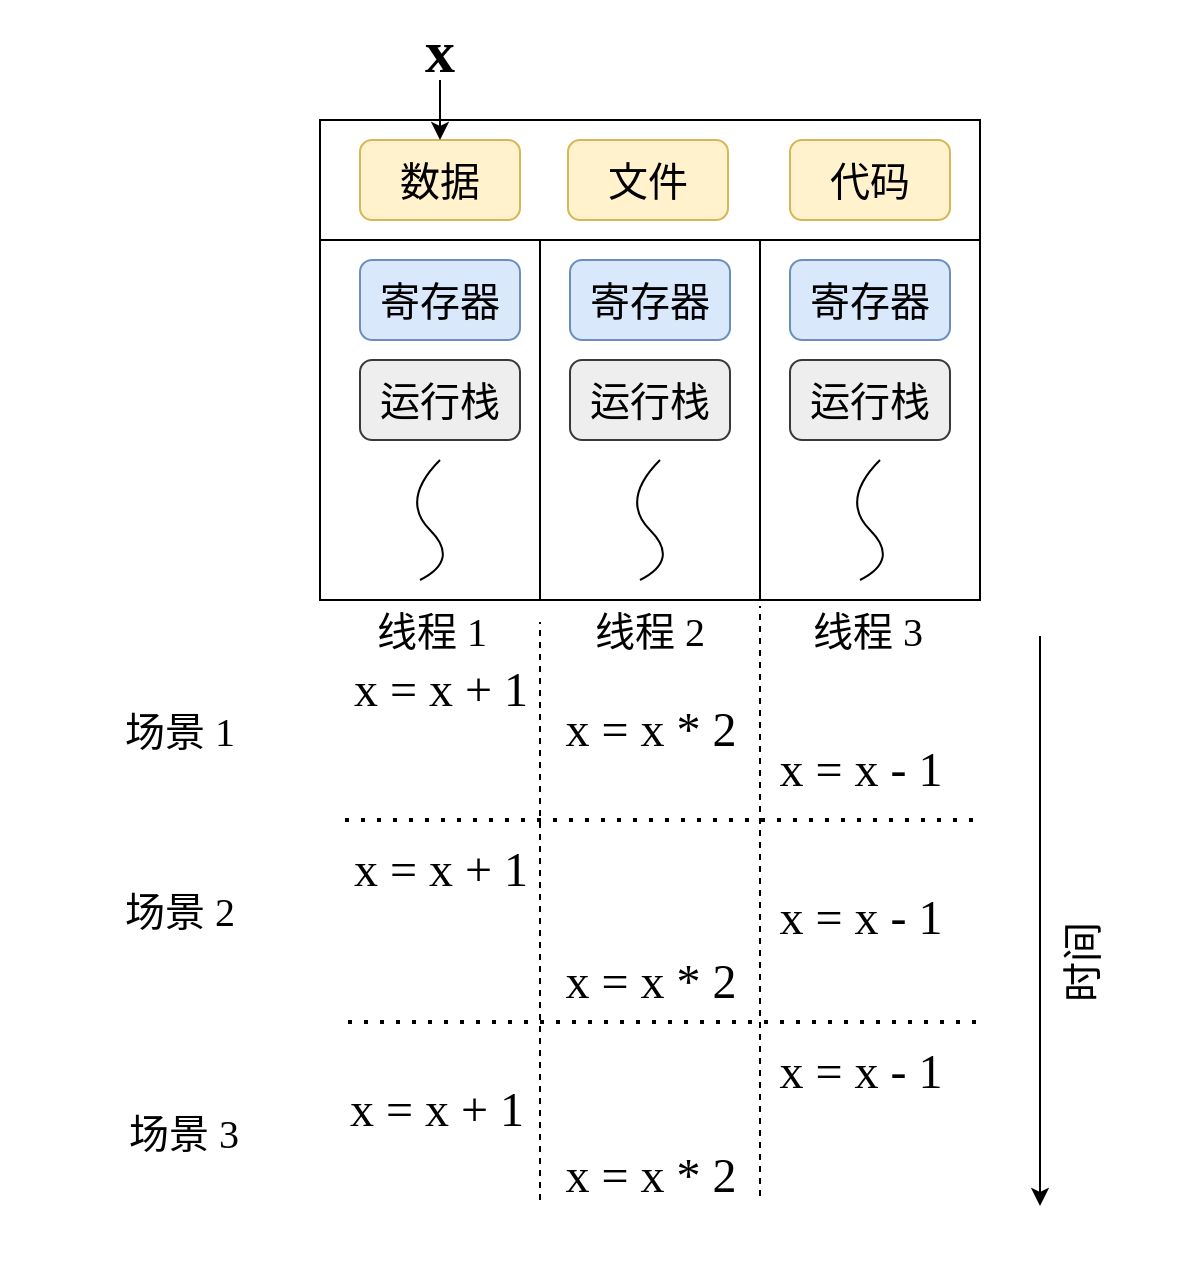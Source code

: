 <mxfile version="22.1.18" type="device">
  <diagram id="UhzK1AIhe0oO3-u0Gy6v" name="第 1 页">
    <mxGraphModel dx="852" dy="532" grid="1" gridSize="10" guides="1" tooltips="1" connect="1" arrows="1" fold="1" page="1" pageScale="1" pageWidth="827" pageHeight="1169" math="0" shadow="0">
      <root>
        <mxCell id="0" />
        <mxCell id="1" parent="0" />
        <mxCell id="iqEfgVCbGIMP_JqKIU7O-1" value="" style="rounded=0;whiteSpace=wrap;html=1;strokeColor=none;fillColor=none;" parent="1" vertex="1">
          <mxGeometry x="80" y="60" width="600" height="640" as="geometry" />
        </mxCell>
        <mxCell id="kAfg0jahAlVaeJuu0UPe-10" value="" style="rounded=0;whiteSpace=wrap;html=1;fontSize=18;fillColor=none;fontFamily=Times New Roman;" parent="1" vertex="1">
          <mxGeometry x="460" y="180" width="110" height="180" as="geometry" />
        </mxCell>
        <mxCell id="kAfg0jahAlVaeJuu0UPe-7" value="" style="rounded=0;whiteSpace=wrap;html=1;fontSize=18;fillColor=none;fontFamily=Times New Roman;" parent="1" vertex="1">
          <mxGeometry x="240" y="180" width="110" height="180" as="geometry" />
        </mxCell>
        <mxCell id="kAfg0jahAlVaeJuu0UPe-1" value="" style="rounded=0;whiteSpace=wrap;html=1;fillColor=none;fontFamily=Times New Roman;" parent="1" vertex="1">
          <mxGeometry x="240" y="120" width="330" height="240" as="geometry" />
        </mxCell>
        <mxCell id="kAfg0jahAlVaeJuu0UPe-2" value="" style="rounded=0;whiteSpace=wrap;html=1;fillColor=none;fontFamily=Times New Roman;" parent="1" vertex="1">
          <mxGeometry x="240" y="120" width="330" height="60" as="geometry" />
        </mxCell>
        <mxCell id="kAfg0jahAlVaeJuu0UPe-4" value="数据" style="rounded=1;whiteSpace=wrap;html=1;fillColor=#fff2cc;strokeColor=#d6b656;fontSize=20;fontFamily=Times New Roman;" parent="1" vertex="1">
          <mxGeometry x="260" y="130" width="80" height="40" as="geometry" />
        </mxCell>
        <mxCell id="kAfg0jahAlVaeJuu0UPe-5" value="文件" style="rounded=1;whiteSpace=wrap;html=1;fillColor=#fff2cc;strokeColor=#d6b656;fontSize=20;fontFamily=Times New Roman;" parent="1" vertex="1">
          <mxGeometry x="364" y="130" width="80" height="40" as="geometry" />
        </mxCell>
        <mxCell id="kAfg0jahAlVaeJuu0UPe-6" value="" style="curved=1;endArrow=none;html=1;rounded=0;fontSize=18;endFill=0;fontFamily=Times New Roman;" parent="1" edge="1">
          <mxGeometry width="50" height="50" relative="1" as="geometry">
            <mxPoint x="290" y="350" as="sourcePoint" />
            <mxPoint x="300" y="290" as="targetPoint" />
            <Array as="points">
              <mxPoint x="310" y="340" />
              <mxPoint x="280" y="310" />
            </Array>
          </mxGeometry>
        </mxCell>
        <mxCell id="kAfg0jahAlVaeJuu0UPe-8" value="代码" style="rounded=1;whiteSpace=wrap;html=1;fillColor=#fff2cc;strokeColor=#d6b656;fontSize=20;fontFamily=Times New Roman;" parent="1" vertex="1">
          <mxGeometry x="475" y="130" width="80" height="40" as="geometry" />
        </mxCell>
        <mxCell id="kAfg0jahAlVaeJuu0UPe-9" value="" style="rounded=0;whiteSpace=wrap;html=1;fontSize=18;fillColor=none;fontFamily=Times New Roman;" parent="1" vertex="1">
          <mxGeometry x="350" y="180" width="110" height="180" as="geometry" />
        </mxCell>
        <mxCell id="kAfg0jahAlVaeJuu0UPe-11" value="" style="curved=1;endArrow=none;html=1;rounded=0;fontSize=18;endFill=0;fontFamily=Times New Roman;" parent="1" edge="1">
          <mxGeometry width="50" height="50" relative="1" as="geometry">
            <mxPoint x="400" y="350" as="sourcePoint" />
            <mxPoint x="410" y="290" as="targetPoint" />
            <Array as="points">
              <mxPoint x="420" y="340" />
              <mxPoint x="390" y="310" />
            </Array>
          </mxGeometry>
        </mxCell>
        <mxCell id="kAfg0jahAlVaeJuu0UPe-12" value="" style="curved=1;endArrow=none;html=1;rounded=0;fontSize=18;endFill=0;fontFamily=Times New Roman;" parent="1" edge="1">
          <mxGeometry width="50" height="50" relative="1" as="geometry">
            <mxPoint x="510" y="350" as="sourcePoint" />
            <mxPoint x="520" y="290" as="targetPoint" />
            <Array as="points">
              <mxPoint x="530" y="340" />
              <mxPoint x="500" y="310" />
            </Array>
          </mxGeometry>
        </mxCell>
        <mxCell id="kAfg0jahAlVaeJuu0UPe-13" value="寄存器" style="rounded=1;whiteSpace=wrap;html=1;fontSize=20;fillColor=#dae8fc;strokeColor=#6c8ebf;fontFamily=Times New Roman;" parent="1" vertex="1">
          <mxGeometry x="260" y="190" width="80" height="40" as="geometry" />
        </mxCell>
        <mxCell id="kAfg0jahAlVaeJuu0UPe-14" value="寄存器" style="rounded=1;whiteSpace=wrap;html=1;fontSize=20;fillColor=#dae8fc;strokeColor=#6c8ebf;fontFamily=Times New Roman;" parent="1" vertex="1">
          <mxGeometry x="365" y="190" width="80" height="40" as="geometry" />
        </mxCell>
        <mxCell id="kAfg0jahAlVaeJuu0UPe-15" value="寄存器" style="rounded=1;whiteSpace=wrap;html=1;fontSize=20;fillColor=#dae8fc;strokeColor=#6c8ebf;fontFamily=Times New Roman;" parent="1" vertex="1">
          <mxGeometry x="475" y="190" width="80" height="40" as="geometry" />
        </mxCell>
        <mxCell id="kAfg0jahAlVaeJuu0UPe-16" value="运行栈" style="rounded=1;whiteSpace=wrap;html=1;fontSize=20;fillColor=#eeeeee;strokeColor=#36393d;fontFamily=Times New Roman;" parent="1" vertex="1">
          <mxGeometry x="260" y="240" width="80" height="40" as="geometry" />
        </mxCell>
        <mxCell id="kAfg0jahAlVaeJuu0UPe-17" value="运行栈" style="rounded=1;whiteSpace=wrap;html=1;fontSize=20;fillColor=#eeeeee;strokeColor=#36393d;fontFamily=Times New Roman;" parent="1" vertex="1">
          <mxGeometry x="365" y="240" width="80" height="40" as="geometry" />
        </mxCell>
        <mxCell id="kAfg0jahAlVaeJuu0UPe-18" value="运行栈" style="rounded=1;whiteSpace=wrap;html=1;fontSize=20;fillColor=#eeeeee;strokeColor=#36393d;fontFamily=Times New Roman;" parent="1" vertex="1">
          <mxGeometry x="475" y="240" width="80" height="40" as="geometry" />
        </mxCell>
        <mxCell id="_CHHR4Vwk50QgDs2RINX-1" value="&lt;font size=&quot;1&quot; style=&quot;&quot;&gt;&lt;b style=&quot;font-size: 30px;&quot;&gt;x&lt;/b&gt;&lt;/font&gt;" style="text;html=1;strokeColor=none;fillColor=none;align=center;verticalAlign=middle;whiteSpace=wrap;rounded=0;fontFamily=Times New Roman;" parent="1" vertex="1">
          <mxGeometry x="270" y="70" width="60" height="30" as="geometry" />
        </mxCell>
        <mxCell id="_CHHR4Vwk50QgDs2RINX-2" value="" style="endArrow=classic;html=1;rounded=0;fontSize=24;exitX=0.5;exitY=1;exitDx=0;exitDy=0;fontFamily=Times New Roman;" parent="1" source="_CHHR4Vwk50QgDs2RINX-1" target="kAfg0jahAlVaeJuu0UPe-4" edge="1">
          <mxGeometry width="50" height="50" relative="1" as="geometry">
            <mxPoint x="10" y="190" as="sourcePoint" />
            <mxPoint x="60" y="140" as="targetPoint" />
          </mxGeometry>
        </mxCell>
        <mxCell id="_CHHR4Vwk50QgDs2RINX-3" value="x = x + 1" style="text;html=1;strokeColor=none;fillColor=none;align=center;verticalAlign=middle;whiteSpace=wrap;rounded=0;fontSize=24;fontFamily=Times New Roman;" parent="1" vertex="1">
          <mxGeometry x="252.5" y="390" width="95" height="30" as="geometry" />
        </mxCell>
        <mxCell id="_CHHR4Vwk50QgDs2RINX-4" value="x = x * 2" style="text;html=1;strokeColor=none;fillColor=none;align=center;verticalAlign=middle;whiteSpace=wrap;rounded=0;fontSize=24;fontFamily=Times New Roman;" parent="1" vertex="1">
          <mxGeometry x="357.5" y="410" width="95" height="30" as="geometry" />
        </mxCell>
        <mxCell id="_CHHR4Vwk50QgDs2RINX-5" value="x = x - 1" style="text;html=1;strokeColor=none;fillColor=none;align=center;verticalAlign=middle;whiteSpace=wrap;rounded=0;fontSize=24;fontFamily=Times New Roman;" parent="1" vertex="1">
          <mxGeometry x="462.5" y="430" width="95" height="30" as="geometry" />
        </mxCell>
        <mxCell id="_CHHR4Vwk50QgDs2RINX-6" value="" style="endArrow=classic;html=1;rounded=0;fontSize=24;fontFamily=Times New Roman;" parent="1" edge="1">
          <mxGeometry width="50" height="50" relative="1" as="geometry">
            <mxPoint x="600" y="378" as="sourcePoint" />
            <mxPoint x="600" y="663" as="targetPoint" />
          </mxGeometry>
        </mxCell>
        <mxCell id="_CHHR4Vwk50QgDs2RINX-7" value="" style="endArrow=none;dashed=1;html=1;rounded=0;fontSize=24;fontFamily=Times New Roman;" parent="1" edge="1">
          <mxGeometry width="50" height="50" relative="1" as="geometry">
            <mxPoint x="350" y="660" as="sourcePoint" />
            <mxPoint x="350" y="371" as="targetPoint" />
          </mxGeometry>
        </mxCell>
        <mxCell id="_CHHR4Vwk50QgDs2RINX-8" value="" style="endArrow=none;dashed=1;html=1;rounded=0;fontSize=24;fontFamily=Times New Roman;" parent="1" edge="1">
          <mxGeometry width="50" height="50" relative="1" as="geometry">
            <mxPoint x="460" y="658" as="sourcePoint" />
            <mxPoint x="460" y="363" as="targetPoint" />
          </mxGeometry>
        </mxCell>
        <mxCell id="_CHHR4Vwk50QgDs2RINX-10" value="&lt;font style=&quot;font-size: 20px;&quot;&gt;线程&amp;nbsp;1&lt;/font&gt;" style="text;html=1;strokeColor=none;fillColor=none;align=center;verticalAlign=middle;whiteSpace=wrap;rounded=0;fontSize=24;fontFamily=Times New Roman;" parent="1" vertex="1">
          <mxGeometry x="246.25" y="360" width="100" height="30" as="geometry" />
        </mxCell>
        <mxCell id="_CHHR4Vwk50QgDs2RINX-11" value="&lt;font style=&quot;font-size: 20px;&quot;&gt;线程&amp;nbsp;2&lt;/font&gt;" style="text;html=1;strokeColor=none;fillColor=none;align=center;verticalAlign=middle;whiteSpace=wrap;rounded=0;fontSize=24;fontFamily=Times New Roman;" parent="1" vertex="1">
          <mxGeometry x="355" y="360" width="100" height="30" as="geometry" />
        </mxCell>
        <mxCell id="_CHHR4Vwk50QgDs2RINX-12" value="&lt;font style=&quot;font-size: 20px;&quot;&gt;线程&amp;nbsp;3&lt;/font&gt;" style="text;html=1;strokeColor=none;fillColor=none;align=center;verticalAlign=middle;whiteSpace=wrap;rounded=0;fontSize=24;fontFamily=Times New Roman;" parent="1" vertex="1">
          <mxGeometry x="463.75" y="360" width="100" height="30" as="geometry" />
        </mxCell>
        <mxCell id="_CHHR4Vwk50QgDs2RINX-13" value="时间" style="text;html=1;strokeColor=none;fillColor=none;align=center;verticalAlign=middle;whiteSpace=wrap;rounded=0;fontFamily=Times New Roman;fontSize=20;horizontal=0;" parent="1" vertex="1">
          <mxGeometry x="590" y="513" width="60" height="57" as="geometry" />
        </mxCell>
        <mxCell id="_CHHR4Vwk50QgDs2RINX-14" value="" style="endArrow=none;dashed=1;html=1;dashPattern=1 3;strokeWidth=2;rounded=0;fontFamily=Times New Roman;fontSize=20;" parent="1" edge="1">
          <mxGeometry width="50" height="50" relative="1" as="geometry">
            <mxPoint x="252.5" y="470" as="sourcePoint" />
            <mxPoint x="572.5" y="470" as="targetPoint" />
          </mxGeometry>
        </mxCell>
        <mxCell id="_CHHR4Vwk50QgDs2RINX-15" value="x = x + 1" style="text;html=1;strokeColor=none;fillColor=none;align=center;verticalAlign=middle;whiteSpace=wrap;rounded=0;fontSize=24;fontFamily=Times New Roman;" parent="1" vertex="1">
          <mxGeometry x="252.5" y="480" width="95" height="30" as="geometry" />
        </mxCell>
        <mxCell id="_CHHR4Vwk50QgDs2RINX-16" value="x = x * 2" style="text;html=1;strokeColor=none;fillColor=none;align=center;verticalAlign=middle;whiteSpace=wrap;rounded=0;fontSize=24;fontFamily=Times New Roman;" parent="1" vertex="1">
          <mxGeometry x="357.5" y="536" width="95" height="30" as="geometry" />
        </mxCell>
        <mxCell id="_CHHR4Vwk50QgDs2RINX-17" value="x = x - 1" style="text;html=1;strokeColor=none;fillColor=none;align=center;verticalAlign=middle;whiteSpace=wrap;rounded=0;fontSize=24;fontFamily=Times New Roman;" parent="1" vertex="1">
          <mxGeometry x="462.5" y="504" width="95" height="30" as="geometry" />
        </mxCell>
        <mxCell id="_CHHR4Vwk50QgDs2RINX-18" value="" style="endArrow=none;dashed=1;html=1;dashPattern=1 3;strokeWidth=2;rounded=0;fontFamily=Times New Roman;fontSize=20;" parent="1" edge="1">
          <mxGeometry width="50" height="50" relative="1" as="geometry">
            <mxPoint x="254" y="571" as="sourcePoint" />
            <mxPoint x="574" y="571" as="targetPoint" />
          </mxGeometry>
        </mxCell>
        <mxCell id="_CHHR4Vwk50QgDs2RINX-19" value="x = x + 1" style="text;html=1;strokeColor=none;fillColor=none;align=center;verticalAlign=middle;whiteSpace=wrap;rounded=0;fontSize=24;fontFamily=Times New Roman;" parent="1" vertex="1">
          <mxGeometry x="251.25" y="600" width="95" height="30" as="geometry" />
        </mxCell>
        <mxCell id="_CHHR4Vwk50QgDs2RINX-20" value="x = x * 2" style="text;html=1;strokeColor=none;fillColor=none;align=center;verticalAlign=middle;whiteSpace=wrap;rounded=0;fontSize=24;fontFamily=Times New Roman;" parent="1" vertex="1">
          <mxGeometry x="357.5" y="633" width="95" height="30" as="geometry" />
        </mxCell>
        <mxCell id="_CHHR4Vwk50QgDs2RINX-21" value="x = x - 1" style="text;html=1;strokeColor=none;fillColor=none;align=center;verticalAlign=middle;whiteSpace=wrap;rounded=0;fontSize=24;fontFamily=Times New Roman;" parent="1" vertex="1">
          <mxGeometry x="462.5" y="581" width="95" height="30" as="geometry" />
        </mxCell>
        <mxCell id="_CHHR4Vwk50QgDs2RINX-22" value="&lt;font&gt;场景 1&lt;/font&gt;" style="text;html=1;strokeColor=none;fillColor=none;align=center;verticalAlign=middle;whiteSpace=wrap;rounded=0;fontFamily=Times New Roman;fontSize=20;" parent="1" vertex="1">
          <mxGeometry x="120" y="410" width="100" height="30" as="geometry" />
        </mxCell>
        <mxCell id="_CHHR4Vwk50QgDs2RINX-23" value="&lt;font&gt;场景 2&lt;/font&gt;" style="text;html=1;strokeColor=none;fillColor=none;align=center;verticalAlign=middle;whiteSpace=wrap;rounded=0;fontFamily=Times New Roman;fontSize=20;" parent="1" vertex="1">
          <mxGeometry x="120" y="500" width="100" height="30" as="geometry" />
        </mxCell>
        <mxCell id="_CHHR4Vwk50QgDs2RINX-24" value="&lt;font&gt;场景 3&lt;/font&gt;" style="text;html=1;strokeColor=none;fillColor=none;align=center;verticalAlign=middle;whiteSpace=wrap;rounded=0;fontFamily=Times New Roman;fontSize=20;" parent="1" vertex="1">
          <mxGeometry x="122" y="611" width="100" height="30" as="geometry" />
        </mxCell>
      </root>
    </mxGraphModel>
  </diagram>
</mxfile>
